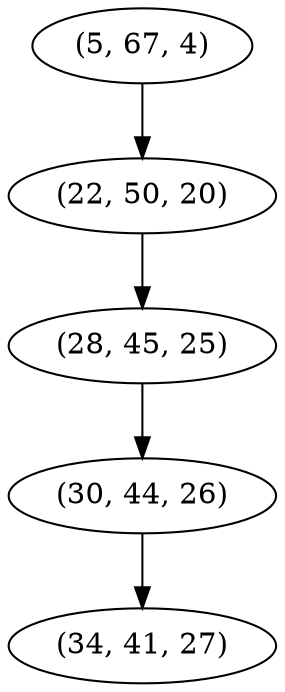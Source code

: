 digraph tree {
    "(5, 67, 4)";
    "(22, 50, 20)";
    "(28, 45, 25)";
    "(30, 44, 26)";
    "(34, 41, 27)";
    "(5, 67, 4)" -> "(22, 50, 20)";
    "(22, 50, 20)" -> "(28, 45, 25)";
    "(28, 45, 25)" -> "(30, 44, 26)";
    "(30, 44, 26)" -> "(34, 41, 27)";
}
